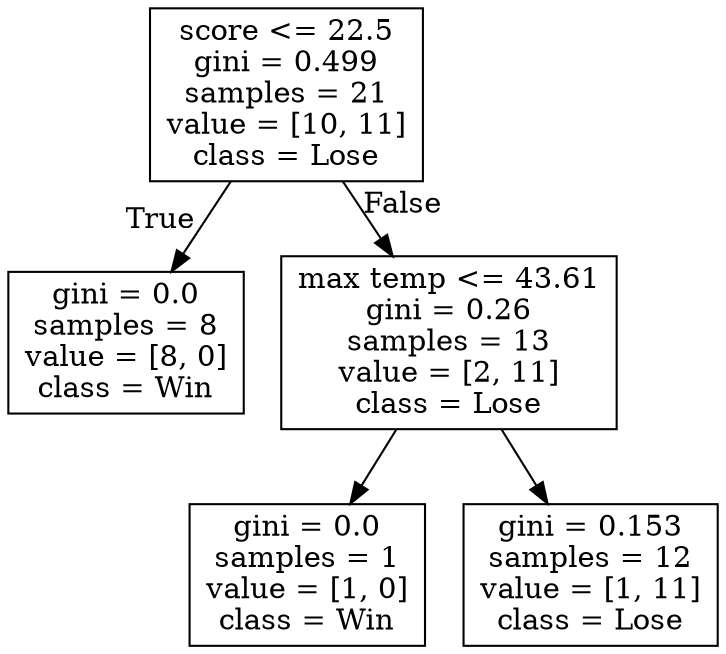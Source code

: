 digraph Tree {
node [shape=box] ;
0 [label="score <= 22.5\ngini = 0.499\nsamples = 21\nvalue = [10, 11]\nclass = Lose"] ;
1 [label="gini = 0.0\nsamples = 8\nvalue = [8, 0]\nclass = Win"] ;
0 -> 1 [labeldistance=2.5, labelangle=45, headlabel="True"] ;
2 [label="max temp <= 43.61\ngini = 0.26\nsamples = 13\nvalue = [2, 11]\nclass = Lose"] ;
0 -> 2 [labeldistance=2.5, labelangle=-45, headlabel="False"] ;
3 [label="gini = 0.0\nsamples = 1\nvalue = [1, 0]\nclass = Win"] ;
2 -> 3 ;
4 [label="gini = 0.153\nsamples = 12\nvalue = [1, 11]\nclass = Lose"] ;
2 -> 4 ;
}